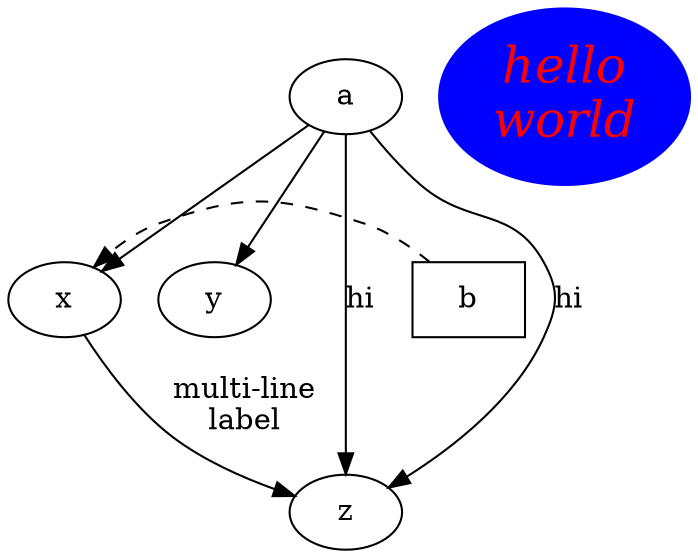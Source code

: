 digraph test3 {
       a -> {x y};
       b [shape=box];
       c [label="hello\nworld",color=blue,fontsize=24,
            fontname="Palatino-Italic",fontcolor=red,style=filled];
       a -> z [label="hi", weight=100];
           a -> z [label="hi", weight=100];
       x -> z [label="multi-line\nlabel"];
       edge [style=dashed,co／lor=red];
       b -> x;
       {rank=same; b x}
}

